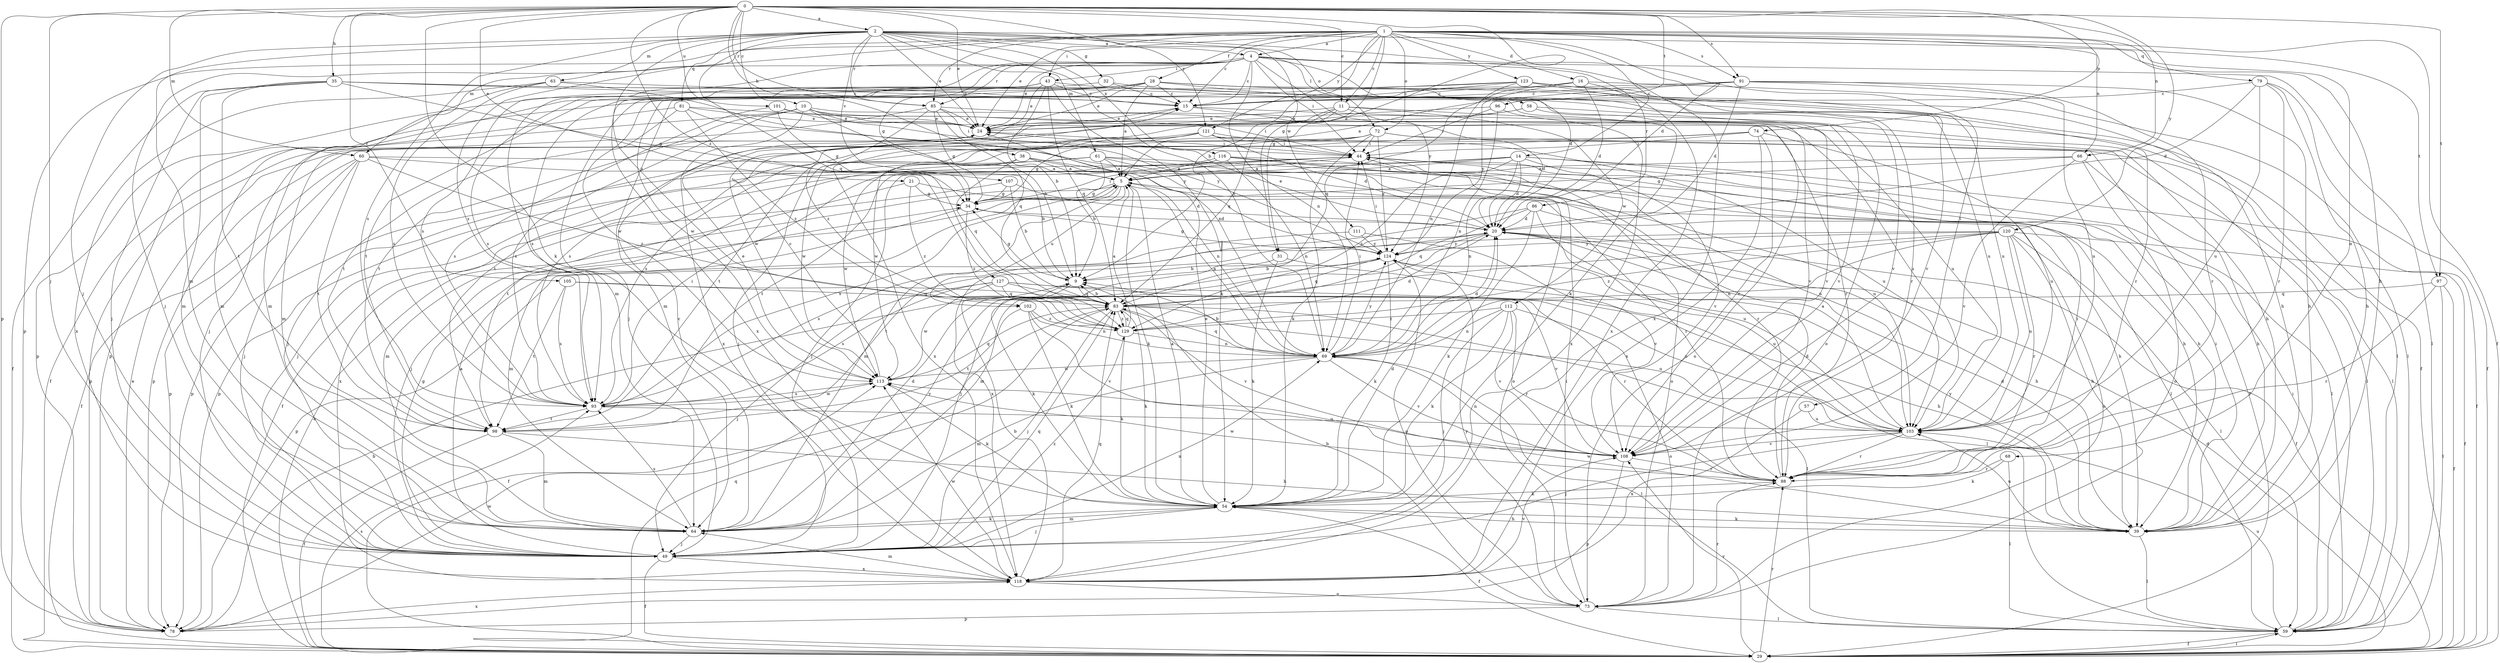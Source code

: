 strict digraph  {
0;
1;
2;
4;
5;
9;
10;
11;
14;
15;
16;
20;
21;
24;
28;
29;
31;
32;
34;
35;
38;
39;
43;
44;
49;
54;
57;
58;
59;
60;
61;
63;
64;
66;
68;
69;
72;
73;
74;
78;
79;
81;
83;
85;
86;
88;
91;
93;
96;
97;
98;
101;
102;
103;
105;
107;
108;
111;
112;
113;
116;
118;
120;
121;
123;
124;
127;
129;
0 -> 2  [label=a];
0 -> 10  [label=c];
0 -> 11  [label=c];
0 -> 21  [label=e];
0 -> 24  [label=e];
0 -> 31  [label=g];
0 -> 35  [label=h];
0 -> 38  [label=h];
0 -> 49  [label=j];
0 -> 54  [label=k];
0 -> 60  [label=m];
0 -> 66  [label=n];
0 -> 74  [label=p];
0 -> 78  [label=p];
0 -> 85  [label=r];
0 -> 91  [label=s];
0 -> 96  [label=t];
0 -> 97  [label=t];
0 -> 101  [label=u];
0 -> 105  [label=v];
0 -> 120  [label=y];
0 -> 121  [label=y];
0 -> 127  [label=z];
1 -> 4  [label=a];
1 -> 9  [label=b];
1 -> 11  [label=c];
1 -> 14  [label=c];
1 -> 15  [label=c];
1 -> 16  [label=d];
1 -> 20  [label=d];
1 -> 24  [label=e];
1 -> 28  [label=f];
1 -> 29  [label=f];
1 -> 31  [label=g];
1 -> 43  [label=i];
1 -> 60  [label=m];
1 -> 66  [label=n];
1 -> 68  [label=n];
1 -> 72  [label=o];
1 -> 78  [label=p];
1 -> 79  [label=q];
1 -> 85  [label=r];
1 -> 91  [label=s];
1 -> 93  [label=s];
1 -> 97  [label=t];
1 -> 121  [label=y];
1 -> 123  [label=y];
2 -> 4  [label=a];
2 -> 24  [label=e];
2 -> 32  [label=g];
2 -> 39  [label=h];
2 -> 49  [label=j];
2 -> 57  [label=l];
2 -> 61  [label=m];
2 -> 63  [label=m];
2 -> 64  [label=m];
2 -> 69  [label=n];
2 -> 72  [label=o];
2 -> 81  [label=q];
2 -> 83  [label=q];
2 -> 85  [label=r];
2 -> 93  [label=s];
2 -> 102  [label=u];
2 -> 107  [label=v];
2 -> 111  [label=w];
2 -> 116  [label=x];
4 -> 15  [label=c];
4 -> 20  [label=d];
4 -> 24  [label=e];
4 -> 34  [label=g];
4 -> 43  [label=i];
4 -> 44  [label=i];
4 -> 49  [label=j];
4 -> 58  [label=l];
4 -> 59  [label=l];
4 -> 64  [label=m];
4 -> 69  [label=n];
4 -> 85  [label=r];
4 -> 86  [label=r];
4 -> 93  [label=s];
4 -> 118  [label=x];
4 -> 124  [label=y];
5 -> 34  [label=g];
5 -> 49  [label=j];
5 -> 54  [label=k];
5 -> 64  [label=m];
5 -> 88  [label=r];
5 -> 93  [label=s];
5 -> 102  [label=u];
9 -> 34  [label=g];
9 -> 54  [label=k];
9 -> 83  [label=q];
10 -> 9  [label=b];
10 -> 24  [label=e];
10 -> 29  [label=f];
10 -> 44  [label=i];
10 -> 93  [label=s];
10 -> 98  [label=t];
10 -> 103  [label=u];
10 -> 118  [label=x];
10 -> 124  [label=y];
11 -> 20  [label=d];
11 -> 24  [label=e];
11 -> 83  [label=q];
11 -> 98  [label=t];
11 -> 108  [label=v];
11 -> 112  [label=w];
11 -> 113  [label=w];
14 -> 5  [label=a];
14 -> 20  [label=d];
14 -> 29  [label=f];
14 -> 49  [label=j];
14 -> 59  [label=l];
14 -> 69  [label=n];
14 -> 98  [label=t];
14 -> 108  [label=v];
14 -> 129  [label=z];
15 -> 24  [label=e];
15 -> 103  [label=u];
15 -> 108  [label=v];
16 -> 15  [label=c];
16 -> 20  [label=d];
16 -> 59  [label=l];
16 -> 83  [label=q];
16 -> 118  [label=x];
16 -> 124  [label=y];
20 -> 24  [label=e];
20 -> 29  [label=f];
20 -> 39  [label=h];
20 -> 49  [label=j];
20 -> 93  [label=s];
20 -> 124  [label=y];
21 -> 34  [label=g];
21 -> 39  [label=h];
21 -> 64  [label=m];
21 -> 129  [label=z];
24 -> 44  [label=i];
24 -> 78  [label=p];
28 -> 5  [label=a];
28 -> 15  [label=c];
28 -> 24  [label=e];
28 -> 29  [label=f];
28 -> 49  [label=j];
28 -> 54  [label=k];
28 -> 88  [label=r];
28 -> 93  [label=s];
28 -> 98  [label=t];
28 -> 103  [label=u];
28 -> 113  [label=w];
29 -> 5  [label=a];
29 -> 20  [label=d];
29 -> 59  [label=l];
29 -> 83  [label=q];
29 -> 88  [label=r];
29 -> 93  [label=s];
29 -> 108  [label=v];
31 -> 9  [label=b];
31 -> 54  [label=k];
31 -> 59  [label=l];
32 -> 15  [label=c];
32 -> 64  [label=m];
32 -> 88  [label=r];
34 -> 20  [label=d];
34 -> 44  [label=i];
34 -> 64  [label=m];
34 -> 129  [label=z];
35 -> 15  [label=c];
35 -> 29  [label=f];
35 -> 34  [label=g];
35 -> 49  [label=j];
35 -> 64  [label=m];
35 -> 73  [label=o];
35 -> 98  [label=t];
35 -> 108  [label=v];
38 -> 5  [label=a];
38 -> 69  [label=n];
38 -> 83  [label=q];
38 -> 103  [label=u];
38 -> 113  [label=w];
39 -> 20  [label=d];
39 -> 44  [label=i];
39 -> 54  [label=k];
39 -> 59  [label=l];
39 -> 103  [label=u];
39 -> 113  [label=w];
39 -> 124  [label=y];
43 -> 9  [label=b];
43 -> 15  [label=c];
43 -> 24  [label=e];
43 -> 39  [label=h];
43 -> 54  [label=k];
43 -> 78  [label=p];
43 -> 83  [label=q];
43 -> 93  [label=s];
43 -> 118  [label=x];
44 -> 5  [label=a];
44 -> 29  [label=f];
44 -> 73  [label=o];
49 -> 5  [label=a];
49 -> 29  [label=f];
49 -> 34  [label=g];
49 -> 69  [label=n];
49 -> 83  [label=q];
49 -> 118  [label=x];
49 -> 129  [label=z];
54 -> 5  [label=a];
54 -> 20  [label=d];
54 -> 24  [label=e];
54 -> 29  [label=f];
54 -> 39  [label=h];
54 -> 49  [label=j];
54 -> 64  [label=m];
57 -> 103  [label=u];
57 -> 118  [label=x];
58 -> 24  [label=e];
58 -> 59  [label=l];
58 -> 93  [label=s];
58 -> 108  [label=v];
59 -> 29  [label=f];
59 -> 44  [label=i];
59 -> 103  [label=u];
60 -> 5  [label=a];
60 -> 9  [label=b];
60 -> 29  [label=f];
60 -> 49  [label=j];
60 -> 78  [label=p];
60 -> 98  [label=t];
60 -> 129  [label=z];
61 -> 5  [label=a];
61 -> 9  [label=b];
61 -> 39  [label=h];
61 -> 49  [label=j];
61 -> 73  [label=o];
61 -> 78  [label=p];
61 -> 88  [label=r];
63 -> 15  [label=c];
63 -> 64  [label=m];
63 -> 69  [label=n];
63 -> 93  [label=s];
63 -> 118  [label=x];
64 -> 15  [label=c];
64 -> 20  [label=d];
64 -> 49  [label=j];
64 -> 54  [label=k];
64 -> 93  [label=s];
64 -> 124  [label=y];
66 -> 5  [label=a];
66 -> 34  [label=g];
66 -> 39  [label=h];
66 -> 73  [label=o];
66 -> 108  [label=v];
68 -> 54  [label=k];
68 -> 59  [label=l];
68 -> 88  [label=r];
69 -> 5  [label=a];
69 -> 9  [label=b];
69 -> 20  [label=d];
69 -> 44  [label=i];
69 -> 59  [label=l];
69 -> 64  [label=m];
69 -> 83  [label=q];
69 -> 108  [label=v];
69 -> 113  [label=w];
69 -> 124  [label=y];
72 -> 29  [label=f];
72 -> 44  [label=i];
72 -> 49  [label=j];
72 -> 54  [label=k];
72 -> 59  [label=l];
72 -> 113  [label=w];
72 -> 118  [label=x];
72 -> 124  [label=y];
73 -> 9  [label=b];
73 -> 44  [label=i];
73 -> 59  [label=l];
73 -> 78  [label=p];
73 -> 88  [label=r];
73 -> 124  [label=y];
74 -> 44  [label=i];
74 -> 78  [label=p];
74 -> 103  [label=u];
74 -> 108  [label=v];
74 -> 113  [label=w];
74 -> 118  [label=x];
78 -> 9  [label=b];
78 -> 24  [label=e];
78 -> 113  [label=w];
78 -> 118  [label=x];
79 -> 15  [label=c];
79 -> 20  [label=d];
79 -> 29  [label=f];
79 -> 39  [label=h];
79 -> 88  [label=r];
79 -> 103  [label=u];
81 -> 24  [label=e];
81 -> 39  [label=h];
81 -> 49  [label=j];
81 -> 98  [label=t];
81 -> 124  [label=y];
81 -> 129  [label=z];
83 -> 9  [label=b];
83 -> 29  [label=f];
83 -> 49  [label=j];
83 -> 54  [label=k];
83 -> 59  [label=l];
83 -> 103  [label=u];
83 -> 108  [label=v];
83 -> 129  [label=z];
85 -> 24  [label=e];
85 -> 34  [label=g];
85 -> 44  [label=i];
85 -> 64  [label=m];
85 -> 73  [label=o];
85 -> 83  [label=q];
85 -> 129  [label=z];
86 -> 20  [label=d];
86 -> 54  [label=k];
86 -> 73  [label=o];
86 -> 83  [label=q];
86 -> 103  [label=u];
86 -> 118  [label=x];
88 -> 20  [label=d];
88 -> 44  [label=i];
88 -> 54  [label=k];
88 -> 113  [label=w];
91 -> 5  [label=a];
91 -> 15  [label=c];
91 -> 20  [label=d];
91 -> 39  [label=h];
91 -> 64  [label=m];
91 -> 88  [label=r];
91 -> 103  [label=u];
93 -> 44  [label=i];
93 -> 98  [label=t];
93 -> 103  [label=u];
93 -> 113  [label=w];
96 -> 24  [label=e];
96 -> 44  [label=i];
96 -> 69  [label=n];
96 -> 118  [label=x];
97 -> 29  [label=f];
97 -> 59  [label=l];
97 -> 83  [label=q];
97 -> 88  [label=r];
98 -> 29  [label=f];
98 -> 39  [label=h];
98 -> 64  [label=m];
101 -> 24  [label=e];
101 -> 34  [label=g];
101 -> 88  [label=r];
101 -> 93  [label=s];
102 -> 54  [label=k];
102 -> 69  [label=n];
102 -> 98  [label=t];
102 -> 108  [label=v];
102 -> 129  [label=z];
103 -> 5  [label=a];
103 -> 49  [label=j];
103 -> 88  [label=r];
103 -> 108  [label=v];
105 -> 83  [label=q];
105 -> 93  [label=s];
105 -> 98  [label=t];
105 -> 108  [label=v];
107 -> 9  [label=b];
107 -> 20  [label=d];
107 -> 34  [label=g];
107 -> 118  [label=x];
108 -> 69  [label=n];
108 -> 78  [label=p];
108 -> 88  [label=r];
111 -> 78  [label=p];
111 -> 108  [label=v];
111 -> 124  [label=y];
112 -> 49  [label=j];
112 -> 54  [label=k];
112 -> 69  [label=n];
112 -> 73  [label=o];
112 -> 88  [label=r];
112 -> 108  [label=v];
112 -> 129  [label=z];
113 -> 15  [label=c];
113 -> 24  [label=e];
113 -> 54  [label=k];
113 -> 83  [label=q];
113 -> 93  [label=s];
116 -> 5  [label=a];
116 -> 39  [label=h];
116 -> 59  [label=l];
116 -> 69  [label=n];
116 -> 78  [label=p];
116 -> 98  [label=t];
116 -> 103  [label=u];
118 -> 9  [label=b];
118 -> 64  [label=m];
118 -> 73  [label=o];
118 -> 83  [label=q];
118 -> 108  [label=v];
118 -> 113  [label=w];
120 -> 29  [label=f];
120 -> 39  [label=h];
120 -> 59  [label=l];
120 -> 64  [label=m];
120 -> 69  [label=n];
120 -> 88  [label=r];
120 -> 98  [label=t];
120 -> 103  [label=u];
120 -> 124  [label=y];
120 -> 129  [label=z];
121 -> 20  [label=d];
121 -> 34  [label=g];
121 -> 44  [label=i];
121 -> 49  [label=j];
121 -> 59  [label=l];
121 -> 93  [label=s];
121 -> 98  [label=t];
121 -> 103  [label=u];
123 -> 15  [label=c];
123 -> 59  [label=l];
123 -> 69  [label=n];
123 -> 78  [label=p];
123 -> 103  [label=u];
123 -> 108  [label=v];
123 -> 113  [label=w];
124 -> 9  [label=b];
124 -> 34  [label=g];
124 -> 44  [label=i];
124 -> 54  [label=k];
124 -> 73  [label=o];
124 -> 83  [label=q];
124 -> 103  [label=u];
127 -> 39  [label=h];
127 -> 49  [label=j];
127 -> 83  [label=q];
127 -> 88  [label=r];
127 -> 93  [label=s];
127 -> 103  [label=u];
127 -> 113  [label=w];
129 -> 5  [label=a];
129 -> 20  [label=d];
129 -> 54  [label=k];
129 -> 69  [label=n];
129 -> 83  [label=q];
}
